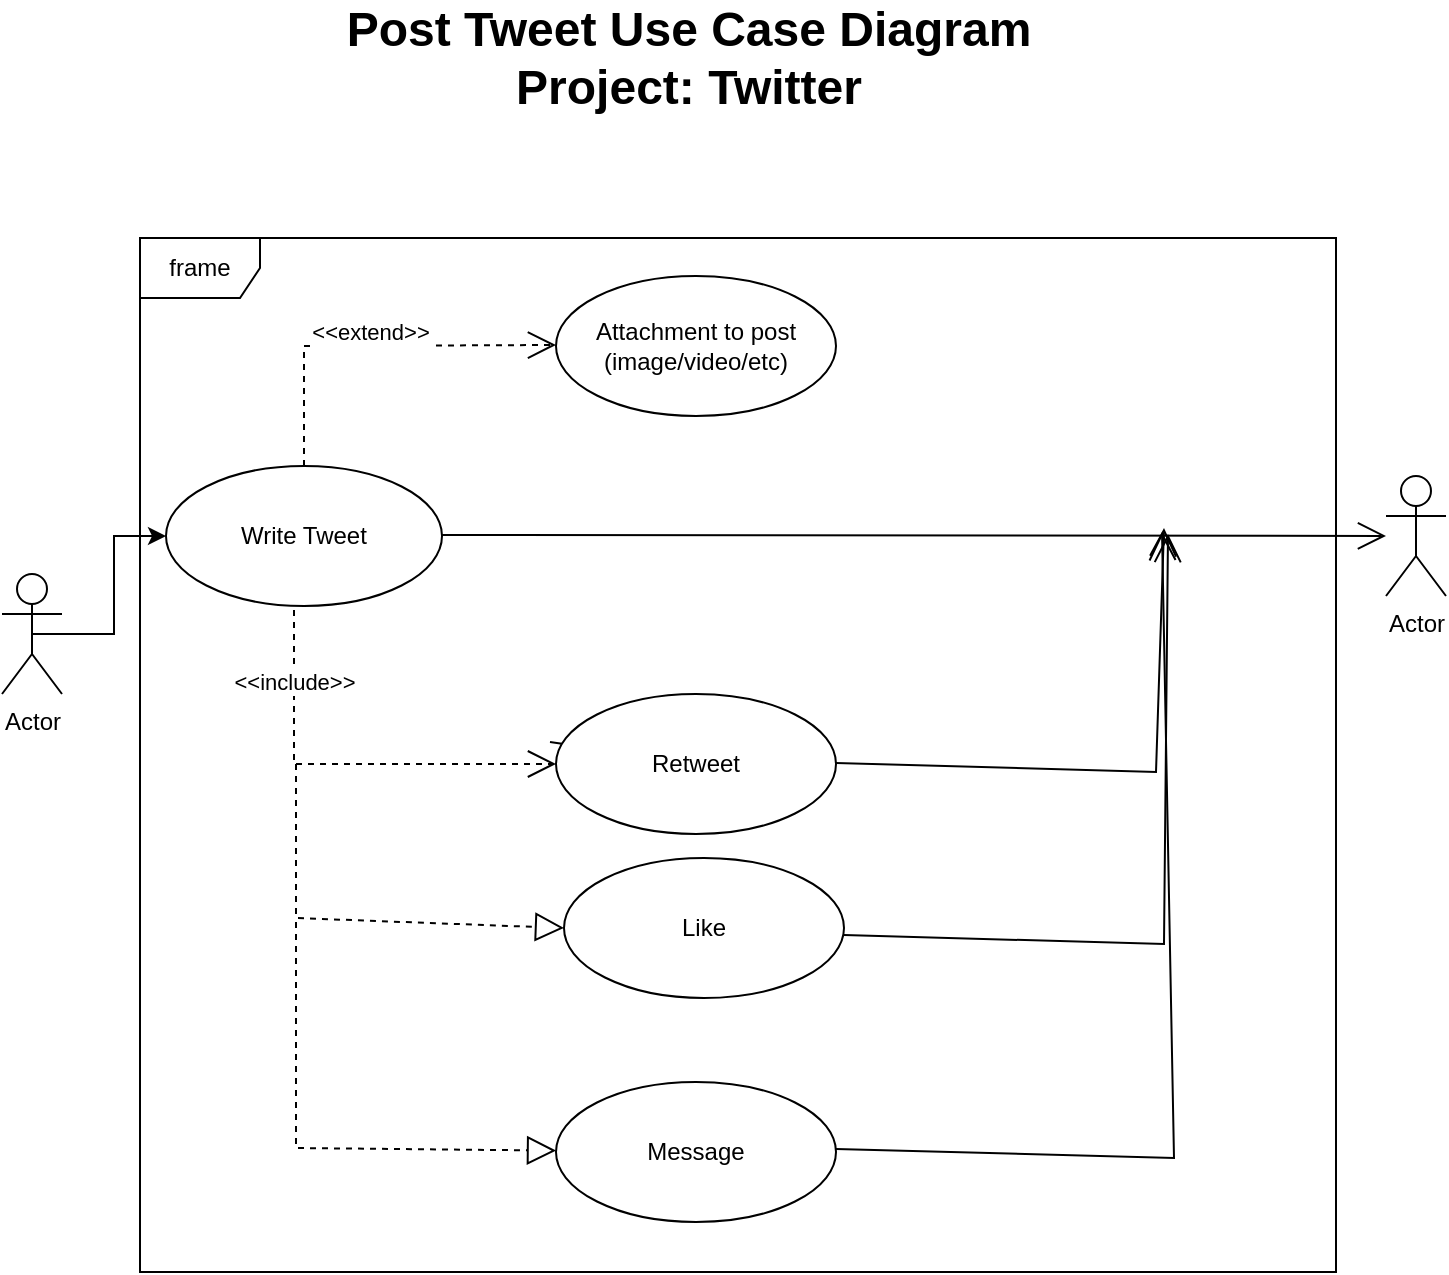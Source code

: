 <mxfile version="20.6.2" type="github"><diagram id="6Y5X1EpUZKU8YrKec2Qp" name="Page-1"><mxGraphModel dx="1171" dy="752" grid="0" gridSize="10" guides="1" tooltips="1" connect="1" arrows="1" fold="1" page="1" pageScale="1" pageWidth="850" pageHeight="1100" math="0" shadow="0"><root><mxCell id="0"/><mxCell id="1" parent="0"/><mxCell id="yVE4Oqh5fBK3SjOqI0Wd-3" style="edgeStyle=orthogonalEdgeStyle;rounded=0;orthogonalLoop=1;jettySize=auto;html=1;exitX=0.5;exitY=0.5;exitDx=0;exitDy=0;exitPerimeter=0;" edge="1" parent="1" source="yVE4Oqh5fBK3SjOqI0Wd-1" target="yVE4Oqh5fBK3SjOqI0Wd-2"><mxGeometry relative="1" as="geometry"/></mxCell><mxCell id="yVE4Oqh5fBK3SjOqI0Wd-1" value="Actor" style="shape=umlActor;verticalLabelPosition=bottom;verticalAlign=top;html=1;" vertex="1" parent="1"><mxGeometry x="70" y="300" width="30" height="60" as="geometry"/></mxCell><mxCell id="yVE4Oqh5fBK3SjOqI0Wd-2" value="Write Tweet" style="ellipse;whiteSpace=wrap;html=1;" vertex="1" parent="1"><mxGeometry x="152" y="246" width="138" height="70" as="geometry"/></mxCell><mxCell id="yVE4Oqh5fBK3SjOqI0Wd-12" value="&lt;div&gt;Attachment to post (image/video/etc)&lt;/div&gt;" style="ellipse;whiteSpace=wrap;html=1;" vertex="1" parent="1"><mxGeometry x="347" y="151" width="140" height="70" as="geometry"/></mxCell><mxCell id="yVE4Oqh5fBK3SjOqI0Wd-17" value="Like" style="ellipse;whiteSpace=wrap;html=1;" vertex="1" parent="1"><mxGeometry x="351" y="442" width="140" height="70" as="geometry"/></mxCell><mxCell id="yVE4Oqh5fBK3SjOqI0Wd-18" value="&lt;div&gt;&amp;lt;&amp;lt;include&amp;gt;&amp;gt;&lt;/div&gt;" style="endArrow=open;endSize=12;dashed=1;html=1;rounded=0;entryX=0;entryY=0.5;entryDx=0;entryDy=0;" edge="1" parent="1" target="yVE4Oqh5fBK3SjOqI0Wd-15"><mxGeometry x="-0.657" width="160" relative="1" as="geometry"><mxPoint x="216" y="318" as="sourcePoint"/><mxPoint x="504" y="384" as="targetPoint"/><Array as="points"><mxPoint x="216" y="395"/></Array><mxPoint as="offset"/></mxGeometry></mxCell><mxCell id="yVE4Oqh5fBK3SjOqI0Wd-19" value="" style="endArrow=block;dashed=1;endFill=0;endSize=12;html=1;rounded=0;" edge="1" parent="1" target="yVE4Oqh5fBK3SjOqI0Wd-20"><mxGeometry width="160" relative="1" as="geometry"><mxPoint x="217" y="474" as="sourcePoint"/><mxPoint x="369" y="591" as="targetPoint"/><Array as="points"><mxPoint x="217" y="587"/></Array></mxGeometry></mxCell><mxCell id="yVE4Oqh5fBK3SjOqI0Wd-20" value="&lt;div&gt;Message&lt;/div&gt;" style="ellipse;whiteSpace=wrap;html=1;" vertex="1" parent="1"><mxGeometry x="347" y="554" width="140" height="70" as="geometry"/></mxCell><mxCell id="yVE4Oqh5fBK3SjOqI0Wd-15" value="&lt;div&gt;Retweet&lt;/div&gt;" style="ellipse;whiteSpace=wrap;html=1;" vertex="1" parent="1"><mxGeometry x="347" y="360" width="140" height="70" as="geometry"/></mxCell><mxCell id="yVE4Oqh5fBK3SjOqI0Wd-22" value="" style="endArrow=none;endFill=1;endSize=12;html=1;rounded=0;" edge="1" parent="1" target="yVE4Oqh5fBK3SjOqI0Wd-15"><mxGeometry width="160" relative="1" as="geometry"><mxPoint x="344" y="384" as="sourcePoint"/><mxPoint x="504" y="384" as="targetPoint"/></mxGeometry></mxCell><mxCell id="yVE4Oqh5fBK3SjOqI0Wd-27" value="" style="endArrow=block;dashed=1;endFill=0;endSize=12;html=1;rounded=0;entryX=0;entryY=0.5;entryDx=0;entryDy=0;" edge="1" parent="1" target="yVE4Oqh5fBK3SjOqI0Wd-17"><mxGeometry width="160" relative="1" as="geometry"><mxPoint x="217" y="395" as="sourcePoint"/><mxPoint x="378" y="384" as="targetPoint"/><Array as="points"><mxPoint x="217" y="472"/></Array></mxGeometry></mxCell><mxCell id="yVE4Oqh5fBK3SjOqI0Wd-30" value="" style="endArrow=open;endFill=1;endSize=12;html=1;rounded=0;" edge="1" parent="1"><mxGeometry width="160" relative="1" as="geometry"><mxPoint x="487" y="394.5" as="sourcePoint"/><mxPoint x="651" y="277" as="targetPoint"/><Array as="points"><mxPoint x="647" y="399"/></Array></mxGeometry></mxCell><mxCell id="yVE4Oqh5fBK3SjOqI0Wd-31" value="" style="endArrow=open;endFill=1;endSize=12;html=1;rounded=0;" edge="1" parent="1" target="yVE4Oqh5fBK3SjOqI0Wd-32"><mxGeometry width="160" relative="1" as="geometry"><mxPoint x="290" y="280.5" as="sourcePoint"/><mxPoint x="450" y="280.5" as="targetPoint"/><Array as="points"/></mxGeometry></mxCell><mxCell id="yVE4Oqh5fBK3SjOqI0Wd-32" value="Actor" style="shape=umlActor;verticalLabelPosition=bottom;verticalAlign=top;html=1;" vertex="1" parent="1"><mxGeometry x="762" y="251" width="30" height="60" as="geometry"/></mxCell><mxCell id="yVE4Oqh5fBK3SjOqI0Wd-35" value="&lt;div&gt;&amp;lt;&amp;lt;extend&amp;gt;&amp;gt;&lt;/div&gt;&lt;div&gt;&lt;br&gt;&lt;/div&gt;" style="endArrow=open;endSize=12;dashed=1;html=1;rounded=0;exitX=0.5;exitY=0;exitDx=0;exitDy=0;" edge="1" parent="1" source="yVE4Oqh5fBK3SjOqI0Wd-2"><mxGeometry width="160" relative="1" as="geometry"><mxPoint x="187" y="185.5" as="sourcePoint"/><mxPoint x="347" y="185.5" as="targetPoint"/><Array as="points"><mxPoint x="221" y="186"/></Array></mxGeometry></mxCell><mxCell id="yVE4Oqh5fBK3SjOqI0Wd-36" value="" style="endArrow=open;endFill=1;endSize=12;html=1;rounded=0;" edge="1" parent="1"><mxGeometry width="160" relative="1" as="geometry"><mxPoint x="491" y="480.5" as="sourcePoint"/><mxPoint x="653" y="280" as="targetPoint"/><Array as="points"><mxPoint x="651" y="485"/></Array></mxGeometry></mxCell><mxCell id="yVE4Oqh5fBK3SjOqI0Wd-37" value="" style="endArrow=open;endFill=1;endSize=12;html=1;rounded=0;" edge="1" parent="1"><mxGeometry width="160" relative="1" as="geometry"><mxPoint x="487" y="587.5" as="sourcePoint"/><mxPoint x="650" y="279" as="targetPoint"/><Array as="points"><mxPoint x="656" y="592"/></Array></mxGeometry></mxCell><mxCell id="yVE4Oqh5fBK3SjOqI0Wd-39" value="&lt;div&gt;Post Tweet Use Case Diagram&lt;/div&gt;&lt;div&gt;Project: Twitter&lt;br&gt;&lt;/div&gt;" style="text;strokeColor=none;fillColor=none;html=1;fontSize=24;fontStyle=1;verticalAlign=middle;align=center;" vertex="1" parent="1"><mxGeometry x="363" y="22" width="100" height="40" as="geometry"/></mxCell><mxCell id="yVE4Oqh5fBK3SjOqI0Wd-42" value="frame" style="shape=umlFrame;whiteSpace=wrap;html=1;" vertex="1" parent="1"><mxGeometry x="139" y="132" width="598" height="517" as="geometry"/></mxCell></root></mxGraphModel></diagram></mxfile>